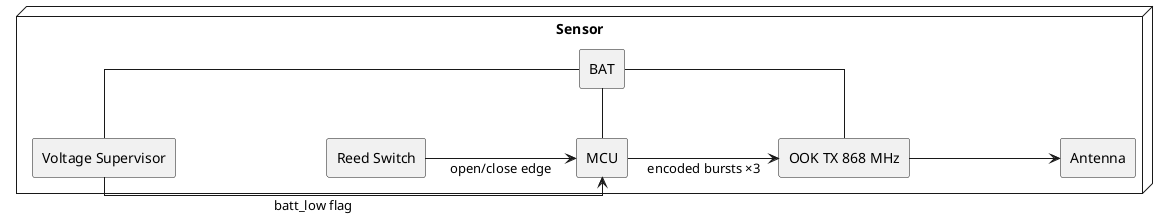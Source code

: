 @startuml Wireless Sensor
skinparam componentStyle rectangle
skinparam defaultFontName Monospace
skinparam linetype ortho
skinparam nodesep 150
skinparam ranksep 50


node "Sensor" {
[BAT] as BAT
[Reed Switch] as REED
[MCU] as MCU
[Voltage Supervisor] as VS
[OOK TX 868 MHz] as TX
[Antenna] as ANT
}


BAT -down- MCU
BAT -down- VS
BAT -down- TX

REED -right---> MCU : open/close edge
VS -right-> MCU: batt_low flag

MCU -right-> TX : encoded bursts ×3
TX -right-> ANT
@enduml
